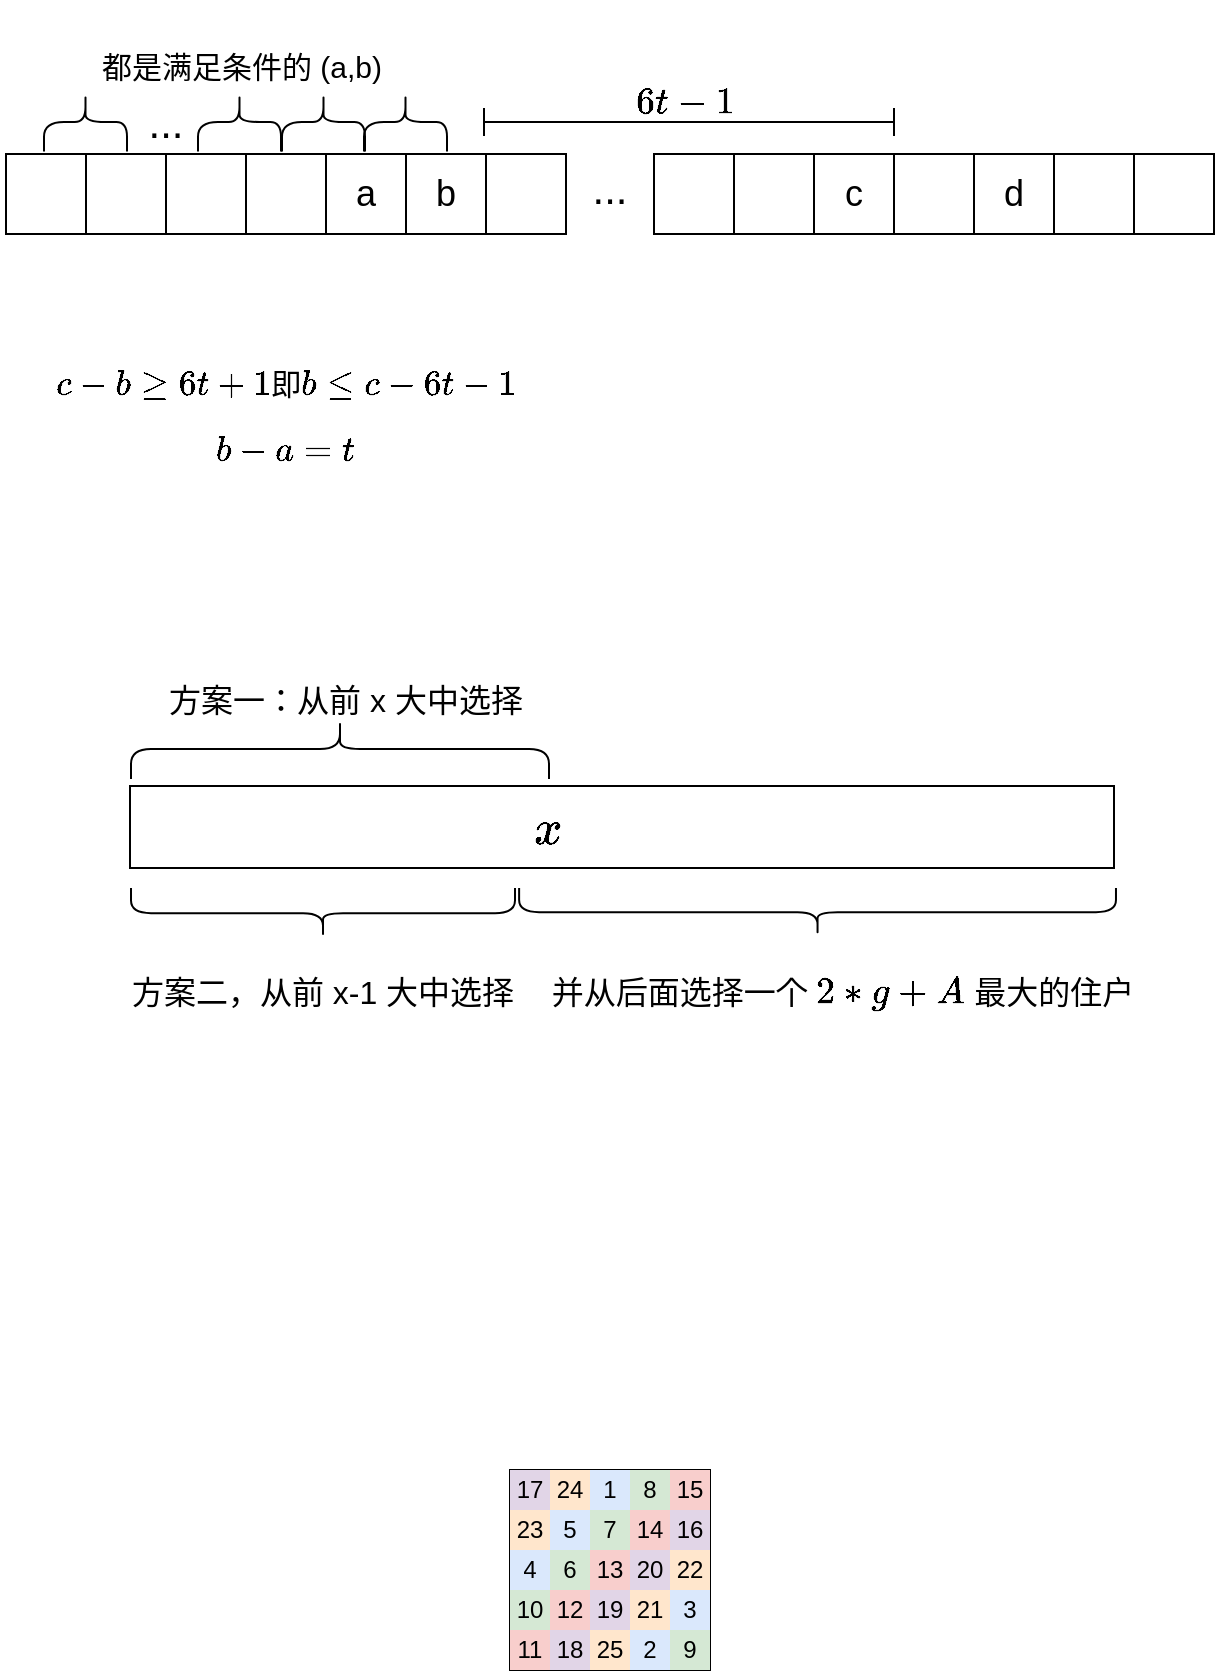 <mxfile version="14.9.6" type="github">
  <diagram id="7wmAHh5Crg0fRzVSTtKP" name="第 1 页">
    <mxGraphModel dx="300" dy="205" grid="0" gridSize="10" guides="1" tooltips="1" connect="1" arrows="1" fold="1" page="1" pageScale="1" pageWidth="827" pageHeight="1169" math="1" shadow="0">
      <root>
        <mxCell id="0" />
        <mxCell id="1" parent="0" />
        <mxCell id="nBGjb99ra6C8UpqbfUY1-1" value="" style="shape=table;html=1;whiteSpace=wrap;startSize=0;container=1;collapsible=0;childLayout=tableLayout;" parent="1" vertex="1">
          <mxGeometry x="49" y="240" width="280" height="40" as="geometry" />
        </mxCell>
        <mxCell id="nBGjb99ra6C8UpqbfUY1-2" value="" style="shape=partialRectangle;html=1;whiteSpace=wrap;collapsible=0;dropTarget=0;pointerEvents=0;fillColor=none;top=0;left=0;bottom=0;right=0;points=[[0,0.5],[1,0.5]];portConstraint=eastwest;" parent="nBGjb99ra6C8UpqbfUY1-1" vertex="1">
          <mxGeometry width="280" height="40" as="geometry" />
        </mxCell>
        <mxCell id="nBGjb99ra6C8UpqbfUY1-3" value="" style="shape=partialRectangle;html=1;whiteSpace=wrap;connectable=0;fillColor=none;top=0;left=0;bottom=0;right=0;overflow=hidden;pointerEvents=1;" parent="nBGjb99ra6C8UpqbfUY1-2" vertex="1">
          <mxGeometry width="40" height="40" as="geometry" />
        </mxCell>
        <mxCell id="nBGjb99ra6C8UpqbfUY1-4" value="" style="shape=partialRectangle;html=1;whiteSpace=wrap;connectable=0;fillColor=none;top=0;left=0;bottom=0;right=0;overflow=hidden;pointerEvents=1;" parent="nBGjb99ra6C8UpqbfUY1-2" vertex="1">
          <mxGeometry x="40" width="40" height="40" as="geometry" />
        </mxCell>
        <mxCell id="nBGjb99ra6C8UpqbfUY1-25" style="shape=partialRectangle;html=1;whiteSpace=wrap;connectable=0;fillColor=none;top=0;left=0;bottom=0;right=0;overflow=hidden;pointerEvents=1;" parent="nBGjb99ra6C8UpqbfUY1-2" vertex="1">
          <mxGeometry x="80" width="40" height="40" as="geometry" />
        </mxCell>
        <mxCell id="nBGjb99ra6C8UpqbfUY1-24" style="shape=partialRectangle;html=1;whiteSpace=wrap;connectable=0;fillColor=none;top=0;left=0;bottom=0;right=0;overflow=hidden;pointerEvents=1;" parent="nBGjb99ra6C8UpqbfUY1-2" vertex="1">
          <mxGeometry x="120" width="40" height="40" as="geometry" />
        </mxCell>
        <mxCell id="nBGjb99ra6C8UpqbfUY1-23" value="&lt;font style=&quot;font-size: 18px&quot;&gt;a&lt;/font&gt;" style="shape=partialRectangle;html=1;whiteSpace=wrap;connectable=0;fillColor=none;top=0;left=0;bottom=0;right=0;overflow=hidden;pointerEvents=1;" parent="nBGjb99ra6C8UpqbfUY1-2" vertex="1">
          <mxGeometry x="160" width="40" height="40" as="geometry" />
        </mxCell>
        <mxCell id="nBGjb99ra6C8UpqbfUY1-22" value="&lt;font style=&quot;font-size: 18px&quot;&gt;b&lt;/font&gt;" style="shape=partialRectangle;html=1;whiteSpace=wrap;connectable=0;fillColor=none;top=0;left=0;bottom=0;right=0;overflow=hidden;pointerEvents=1;" parent="nBGjb99ra6C8UpqbfUY1-2" vertex="1">
          <mxGeometry x="200" width="40" height="40" as="geometry" />
        </mxCell>
        <mxCell id="nBGjb99ra6C8UpqbfUY1-20" style="shape=partialRectangle;html=1;whiteSpace=wrap;connectable=0;fillColor=none;top=0;left=0;bottom=0;right=0;overflow=hidden;pointerEvents=1;" parent="nBGjb99ra6C8UpqbfUY1-2" vertex="1">
          <mxGeometry x="240" width="40" height="40" as="geometry" />
        </mxCell>
        <mxCell id="nBGjb99ra6C8UpqbfUY1-26" value="" style="shape=table;html=1;whiteSpace=wrap;startSize=0;container=1;collapsible=0;childLayout=tableLayout;" parent="1" vertex="1">
          <mxGeometry x="373" y="240" width="280" height="40" as="geometry" />
        </mxCell>
        <mxCell id="nBGjb99ra6C8UpqbfUY1-27" value="" style="shape=partialRectangle;html=1;whiteSpace=wrap;collapsible=0;dropTarget=0;pointerEvents=0;fillColor=none;top=0;left=0;bottom=0;right=0;points=[[0,0.5],[1,0.5]];portConstraint=eastwest;" parent="nBGjb99ra6C8UpqbfUY1-26" vertex="1">
          <mxGeometry width="280" height="40" as="geometry" />
        </mxCell>
        <mxCell id="nBGjb99ra6C8UpqbfUY1-28" value="" style="shape=partialRectangle;html=1;whiteSpace=wrap;connectable=0;fillColor=none;top=0;left=0;bottom=0;right=0;overflow=hidden;pointerEvents=1;" parent="nBGjb99ra6C8UpqbfUY1-27" vertex="1">
          <mxGeometry width="40" height="40" as="geometry" />
        </mxCell>
        <mxCell id="nBGjb99ra6C8UpqbfUY1-29" value="" style="shape=partialRectangle;html=1;whiteSpace=wrap;connectable=0;fillColor=none;top=0;left=0;bottom=0;right=0;overflow=hidden;pointerEvents=1;" parent="nBGjb99ra6C8UpqbfUY1-27" vertex="1">
          <mxGeometry x="40" width="40" height="40" as="geometry" />
        </mxCell>
        <mxCell id="nBGjb99ra6C8UpqbfUY1-30" value="&lt;font style=&quot;font-size: 18px&quot;&gt;c&lt;/font&gt;" style="shape=partialRectangle;html=1;whiteSpace=wrap;connectable=0;fillColor=none;top=0;left=0;bottom=0;right=0;overflow=hidden;pointerEvents=1;" parent="nBGjb99ra6C8UpqbfUY1-27" vertex="1">
          <mxGeometry x="80" width="40" height="40" as="geometry" />
        </mxCell>
        <mxCell id="nBGjb99ra6C8UpqbfUY1-31" style="shape=partialRectangle;html=1;whiteSpace=wrap;connectable=0;fillColor=none;top=0;left=0;bottom=0;right=0;overflow=hidden;pointerEvents=1;" parent="nBGjb99ra6C8UpqbfUY1-27" vertex="1">
          <mxGeometry x="120" width="40" height="40" as="geometry" />
        </mxCell>
        <mxCell id="nBGjb99ra6C8UpqbfUY1-32" value="&lt;font style=&quot;font-size: 18px&quot;&gt;d&lt;/font&gt;" style="shape=partialRectangle;html=1;whiteSpace=wrap;connectable=0;fillColor=none;top=0;left=0;bottom=0;right=0;overflow=hidden;pointerEvents=1;" parent="nBGjb99ra6C8UpqbfUY1-27" vertex="1">
          <mxGeometry x="160" width="40" height="40" as="geometry" />
        </mxCell>
        <mxCell id="nBGjb99ra6C8UpqbfUY1-33" style="shape=partialRectangle;html=1;whiteSpace=wrap;connectable=0;fillColor=none;top=0;left=0;bottom=0;right=0;overflow=hidden;pointerEvents=1;" parent="nBGjb99ra6C8UpqbfUY1-27" vertex="1">
          <mxGeometry x="200" width="40" height="40" as="geometry" />
        </mxCell>
        <mxCell id="nBGjb99ra6C8UpqbfUY1-34" style="shape=partialRectangle;html=1;whiteSpace=wrap;connectable=0;fillColor=none;top=0;left=0;bottom=0;right=0;overflow=hidden;pointerEvents=1;" parent="nBGjb99ra6C8UpqbfUY1-27" vertex="1">
          <mxGeometry x="240" width="40" height="40" as="geometry" />
        </mxCell>
        <mxCell id="nBGjb99ra6C8UpqbfUY1-36" value="..." style="text;html=1;strokeColor=none;fillColor=none;align=center;verticalAlign=middle;whiteSpace=wrap;rounded=0;fontSize=21;" parent="1" vertex="1">
          <mxGeometry x="331" y="247" width="40" height="20" as="geometry" />
        </mxCell>
        <mxCell id="nBGjb99ra6C8UpqbfUY1-41" value="" style="shape=crossbar;whiteSpace=wrap;html=1;rounded=1;fontSize=21;" parent="1" vertex="1">
          <mxGeometry x="288" y="217" width="205" height="14" as="geometry" />
        </mxCell>
        <mxCell id="nBGjb99ra6C8UpqbfUY1-43" value="&lt;font style=&quot;font-size: 16px&quot;&gt;$$6t-1$$&lt;/font&gt;" style="text;html=1;align=center;verticalAlign=middle;resizable=0;points=[];autosize=1;strokeColor=none;fontSize=21;" parent="1" vertex="1">
          <mxGeometry x="351" y="198" width="73" height="31" as="geometry" />
        </mxCell>
        <mxCell id="nBGjb99ra6C8UpqbfUY1-44" value="&lt;font style=&quot;font-size: 15px&quot;&gt;$$c-b \ge 6t+1即&amp;nbsp;b \le c - 6t -1$$ $$b-a = t$$&lt;br&gt;&lt;/font&gt;" style="text;html=1;strokeColor=none;fillColor=none;align=center;verticalAlign=middle;whiteSpace=wrap;rounded=0;fontSize=21;" parent="1" vertex="1">
          <mxGeometry x="56" y="343" width="266" height="81" as="geometry" />
        </mxCell>
        <mxCell id="nBGjb99ra6C8UpqbfUY1-47" value="" style="shape=curlyBracket;whiteSpace=wrap;html=1;rounded=1;flipH=1;fontSize=21;rotation=-90;size=0.5;" parent="1" vertex="1">
          <mxGeometry x="234" y="203.25" width="29.5" height="41.5" as="geometry" />
        </mxCell>
        <mxCell id="nBGjb99ra6C8UpqbfUY1-48" value="" style="shape=curlyBracket;whiteSpace=wrap;html=1;rounded=1;flipH=1;fontSize=21;rotation=-90;size=0.5;" parent="1" vertex="1">
          <mxGeometry x="193" y="203.25" width="29.5" height="41.5" as="geometry" />
        </mxCell>
        <mxCell id="nBGjb99ra6C8UpqbfUY1-49" value="" style="shape=curlyBracket;whiteSpace=wrap;html=1;rounded=1;flipH=1;fontSize=21;rotation=-90;size=0.5;" parent="1" vertex="1">
          <mxGeometry x="151" y="203.25" width="29.5" height="41.5" as="geometry" />
        </mxCell>
        <mxCell id="nBGjb99ra6C8UpqbfUY1-50" value="" style="shape=curlyBracket;whiteSpace=wrap;html=1;rounded=1;flipH=1;fontSize=21;rotation=-90;size=0.5;" parent="1" vertex="1">
          <mxGeometry x="74" y="203.25" width="29.5" height="41.5" as="geometry" />
        </mxCell>
        <mxCell id="nBGjb99ra6C8UpqbfUY1-51" value="..." style="text;html=1;strokeColor=none;fillColor=none;align=center;verticalAlign=middle;whiteSpace=wrap;rounded=0;fontSize=21;" parent="1" vertex="1">
          <mxGeometry x="109" y="214" width="40" height="20" as="geometry" />
        </mxCell>
        <mxCell id="nBGjb99ra6C8UpqbfUY1-52" value="&lt;font style=&quot;font-size: 15px&quot;&gt;都是满足条件的 (a,b)&lt;/font&gt;" style="text;html=1;strokeColor=none;fillColor=none;align=center;verticalAlign=middle;whiteSpace=wrap;rounded=0;fontSize=21;" parent="1" vertex="1">
          <mxGeometry x="46" y="163" width="242" height="62" as="geometry" />
        </mxCell>
        <mxCell id="DxIwn8pGG_8ZhiIsngrU-1" value="" style="rounded=0;whiteSpace=wrap;html=1;fontSize=21;" vertex="1" parent="1">
          <mxGeometry x="111" y="556" width="492" height="41" as="geometry" />
        </mxCell>
        <mxCell id="DxIwn8pGG_8ZhiIsngrU-2" value="$$x$$" style="text;html=1;strokeColor=none;fillColor=none;align=center;verticalAlign=middle;whiteSpace=wrap;rounded=0;fontSize=21;" vertex="1" parent="1">
          <mxGeometry x="300" y="566.5" width="40" height="20" as="geometry" />
        </mxCell>
        <mxCell id="DxIwn8pGG_8ZhiIsngrU-3" value="" style="shape=curlyBracket;whiteSpace=wrap;html=1;rounded=1;flipH=1;fontSize=21;rotation=-90;" vertex="1" parent="1">
          <mxGeometry x="201" y="433" width="30" height="209" as="geometry" />
        </mxCell>
        <mxCell id="DxIwn8pGG_8ZhiIsngrU-6" value="&lt;font style=&quot;font-size: 16px&quot;&gt;方案一：从前 x 大中选择&lt;/font&gt;" style="text;html=1;strokeColor=none;fillColor=none;align=center;verticalAlign=middle;whiteSpace=wrap;rounded=0;fontSize=21;" vertex="1" parent="1">
          <mxGeometry x="49" y="501" width="340" height="20" as="geometry" />
        </mxCell>
        <mxCell id="DxIwn8pGG_8ZhiIsngrU-7" value="" style="shape=curlyBracket;whiteSpace=wrap;html=1;rounded=1;fontSize=21;rotation=-90;size=0.5;" vertex="1" parent="1">
          <mxGeometry x="194.94" y="523.57" width="25.13" height="192" as="geometry" />
        </mxCell>
        <mxCell id="DxIwn8pGG_8ZhiIsngrU-9" value="&lt;font style=&quot;font-size: 16px&quot;&gt;方案二，从前 x-1 大中选择&lt;/font&gt;" style="text;html=1;strokeColor=none;fillColor=none;align=center;verticalAlign=middle;whiteSpace=wrap;rounded=0;fontSize=21;" vertex="1" parent="1">
          <mxGeometry x="49.0" y="645" width="317.49" height="23" as="geometry" />
        </mxCell>
        <mxCell id="DxIwn8pGG_8ZhiIsngrU-10" value="" style="shape=curlyBracket;whiteSpace=wrap;html=1;rounded=1;fontSize=21;rotation=-90;size=0.5;" vertex="1" parent="1">
          <mxGeometry x="442.71" y="469.86" width="24.13" height="298.43" as="geometry" />
        </mxCell>
        <mxCell id="DxIwn8pGG_8ZhiIsngrU-11" value="&lt;font style=&quot;font-size: 16px&quot;&gt;并从后面选择一个 \(2*g + A\) 最大的住户&lt;/font&gt;" style="text;html=1;strokeColor=none;fillColor=none;align=center;verticalAlign=middle;whiteSpace=wrap;rounded=0;fontSize=21;" vertex="1" parent="1">
          <mxGeometry x="309" y="645" width="317.49" height="23" as="geometry" />
        </mxCell>
        <mxCell id="DxIwn8pGG_8ZhiIsngrU-12" value="" style="shape=table;html=1;whiteSpace=wrap;startSize=0;container=1;collapsible=0;childLayout=tableLayout;fontSize=21;" vertex="1" parent="1">
          <mxGeometry x="301" y="898" width="100" height="100" as="geometry" />
        </mxCell>
        <mxCell id="DxIwn8pGG_8ZhiIsngrU-13" value="" style="shape=partialRectangle;html=1;whiteSpace=wrap;collapsible=0;dropTarget=0;pointerEvents=0;fillColor=none;top=0;left=0;bottom=0;right=0;points=[[0,0.5],[1,0.5]];portConstraint=eastwest;" vertex="1" parent="DxIwn8pGG_8ZhiIsngrU-12">
          <mxGeometry width="100" height="20" as="geometry" />
        </mxCell>
        <mxCell id="DxIwn8pGG_8ZhiIsngrU-14" value="17" style="shape=partialRectangle;html=1;whiteSpace=wrap;connectable=0;fillColor=#e1d5e7;top=0;left=0;bottom=0;right=0;overflow=hidden;pointerEvents=1;strokeColor=#9673a6;" vertex="1" parent="DxIwn8pGG_8ZhiIsngrU-13">
          <mxGeometry width="20" height="20" as="geometry" />
        </mxCell>
        <mxCell id="DxIwn8pGG_8ZhiIsngrU-15" value="24&lt;br&gt;" style="shape=partialRectangle;html=1;whiteSpace=wrap;connectable=0;fillColor=#ffe6cc;top=0;left=0;bottom=0;right=0;overflow=hidden;pointerEvents=1;strokeColor=#d79b00;" vertex="1" parent="DxIwn8pGG_8ZhiIsngrU-13">
          <mxGeometry x="20" width="20" height="20" as="geometry" />
        </mxCell>
        <mxCell id="DxIwn8pGG_8ZhiIsngrU-16" value="1" style="shape=partialRectangle;html=1;whiteSpace=wrap;connectable=0;fillColor=#dae8fc;top=0;left=0;bottom=0;right=0;overflow=hidden;pointerEvents=1;strokeColor=#6c8ebf;" vertex="1" parent="DxIwn8pGG_8ZhiIsngrU-13">
          <mxGeometry x="40" width="20" height="20" as="geometry" />
        </mxCell>
        <mxCell id="DxIwn8pGG_8ZhiIsngrU-25" value="8" style="shape=partialRectangle;html=1;whiteSpace=wrap;connectable=0;fillColor=#d5e8d4;top=0;left=0;bottom=0;right=0;overflow=hidden;pointerEvents=1;strokeColor=#82b366;" vertex="1" parent="DxIwn8pGG_8ZhiIsngrU-13">
          <mxGeometry x="60" width="20" height="20" as="geometry" />
        </mxCell>
        <mxCell id="DxIwn8pGG_8ZhiIsngrU-28" value="15" style="shape=partialRectangle;html=1;whiteSpace=wrap;connectable=0;fillColor=#f8cecc;top=0;left=0;bottom=0;right=0;overflow=hidden;pointerEvents=1;strokeColor=#b85450;" vertex="1" parent="DxIwn8pGG_8ZhiIsngrU-13">
          <mxGeometry x="80" width="20" height="20" as="geometry" />
        </mxCell>
        <mxCell id="DxIwn8pGG_8ZhiIsngrU-17" value="" style="shape=partialRectangle;html=1;whiteSpace=wrap;collapsible=0;dropTarget=0;pointerEvents=0;fillColor=none;top=0;left=0;bottom=0;right=0;points=[[0,0.5],[1,0.5]];portConstraint=eastwest;" vertex="1" parent="DxIwn8pGG_8ZhiIsngrU-12">
          <mxGeometry y="20" width="100" height="20" as="geometry" />
        </mxCell>
        <mxCell id="DxIwn8pGG_8ZhiIsngrU-18" value="23" style="shape=partialRectangle;html=1;whiteSpace=wrap;connectable=0;fillColor=#ffe6cc;top=0;left=0;bottom=0;right=0;overflow=hidden;pointerEvents=1;strokeColor=#d79b00;" vertex="1" parent="DxIwn8pGG_8ZhiIsngrU-17">
          <mxGeometry width="20" height="20" as="geometry" />
        </mxCell>
        <mxCell id="DxIwn8pGG_8ZhiIsngrU-19" value="5" style="shape=partialRectangle;html=1;whiteSpace=wrap;connectable=0;fillColor=#dae8fc;top=0;left=0;bottom=0;right=0;overflow=hidden;pointerEvents=1;strokeColor=#6c8ebf;" vertex="1" parent="DxIwn8pGG_8ZhiIsngrU-17">
          <mxGeometry x="20" width="20" height="20" as="geometry" />
        </mxCell>
        <mxCell id="DxIwn8pGG_8ZhiIsngrU-20" value="7" style="shape=partialRectangle;html=1;whiteSpace=wrap;connectable=0;fillColor=#d5e8d4;top=0;left=0;bottom=0;right=0;overflow=hidden;pointerEvents=1;strokeColor=#82b366;" vertex="1" parent="DxIwn8pGG_8ZhiIsngrU-17">
          <mxGeometry x="40" width="20" height="20" as="geometry" />
        </mxCell>
        <mxCell id="DxIwn8pGG_8ZhiIsngrU-26" value="14" style="shape=partialRectangle;html=1;whiteSpace=wrap;connectable=0;fillColor=#f8cecc;top=0;left=0;bottom=0;right=0;overflow=hidden;pointerEvents=1;strokeColor=#b85450;" vertex="1" parent="DxIwn8pGG_8ZhiIsngrU-17">
          <mxGeometry x="60" width="20" height="20" as="geometry" />
        </mxCell>
        <mxCell id="DxIwn8pGG_8ZhiIsngrU-29" value="16" style="shape=partialRectangle;html=1;whiteSpace=wrap;connectable=0;fillColor=#e1d5e7;top=0;left=0;bottom=0;right=0;overflow=hidden;pointerEvents=1;strokeColor=#9673a6;" vertex="1" parent="DxIwn8pGG_8ZhiIsngrU-17">
          <mxGeometry x="80" width="20" height="20" as="geometry" />
        </mxCell>
        <mxCell id="DxIwn8pGG_8ZhiIsngrU-21" value="" style="shape=partialRectangle;html=1;whiteSpace=wrap;collapsible=0;dropTarget=0;pointerEvents=0;fillColor=none;top=0;left=0;bottom=0;right=0;points=[[0,0.5],[1,0.5]];portConstraint=eastwest;" vertex="1" parent="DxIwn8pGG_8ZhiIsngrU-12">
          <mxGeometry y="40" width="100" height="20" as="geometry" />
        </mxCell>
        <mxCell id="DxIwn8pGG_8ZhiIsngrU-22" value="4" style="shape=partialRectangle;html=1;whiteSpace=wrap;connectable=0;fillColor=#dae8fc;top=0;left=0;bottom=0;right=0;overflow=hidden;pointerEvents=1;strokeColor=#6c8ebf;" vertex="1" parent="DxIwn8pGG_8ZhiIsngrU-21">
          <mxGeometry width="20" height="20" as="geometry" />
        </mxCell>
        <mxCell id="DxIwn8pGG_8ZhiIsngrU-23" value="6" style="shape=partialRectangle;html=1;whiteSpace=wrap;connectable=0;fillColor=#d5e8d4;top=0;left=0;bottom=0;right=0;overflow=hidden;pointerEvents=1;strokeColor=#82b366;" vertex="1" parent="DxIwn8pGG_8ZhiIsngrU-21">
          <mxGeometry x="20" width="20" height="20" as="geometry" />
        </mxCell>
        <mxCell id="DxIwn8pGG_8ZhiIsngrU-24" value="13" style="shape=partialRectangle;html=1;whiteSpace=wrap;connectable=0;fillColor=#f8cecc;top=0;left=0;bottom=0;right=0;overflow=hidden;pointerEvents=1;strokeColor=#b85450;" vertex="1" parent="DxIwn8pGG_8ZhiIsngrU-21">
          <mxGeometry x="40" width="20" height="20" as="geometry" />
        </mxCell>
        <mxCell id="DxIwn8pGG_8ZhiIsngrU-27" value="20" style="shape=partialRectangle;html=1;whiteSpace=wrap;connectable=0;fillColor=#e1d5e7;top=0;left=0;bottom=0;right=0;overflow=hidden;pointerEvents=1;strokeColor=#9673a6;" vertex="1" parent="DxIwn8pGG_8ZhiIsngrU-21">
          <mxGeometry x="60" width="20" height="20" as="geometry" />
        </mxCell>
        <mxCell id="DxIwn8pGG_8ZhiIsngrU-30" value="22" style="shape=partialRectangle;html=1;whiteSpace=wrap;connectable=0;fillColor=#ffe6cc;top=0;left=0;bottom=0;right=0;overflow=hidden;pointerEvents=1;strokeColor=#d79b00;" vertex="1" parent="DxIwn8pGG_8ZhiIsngrU-21">
          <mxGeometry x="80" width="20" height="20" as="geometry" />
        </mxCell>
        <mxCell id="DxIwn8pGG_8ZhiIsngrU-37" style="shape=partialRectangle;html=1;whiteSpace=wrap;collapsible=0;dropTarget=0;pointerEvents=0;fillColor=none;top=0;left=0;bottom=0;right=0;points=[[0,0.5],[1,0.5]];portConstraint=eastwest;" vertex="1" parent="DxIwn8pGG_8ZhiIsngrU-12">
          <mxGeometry y="60" width="100" height="20" as="geometry" />
        </mxCell>
        <mxCell id="DxIwn8pGG_8ZhiIsngrU-38" value="10" style="shape=partialRectangle;html=1;whiteSpace=wrap;connectable=0;fillColor=#d5e8d4;top=0;left=0;bottom=0;right=0;overflow=hidden;pointerEvents=1;strokeColor=#82b366;" vertex="1" parent="DxIwn8pGG_8ZhiIsngrU-37">
          <mxGeometry width="20" height="20" as="geometry" />
        </mxCell>
        <mxCell id="DxIwn8pGG_8ZhiIsngrU-39" value="12" style="shape=partialRectangle;html=1;whiteSpace=wrap;connectable=0;fillColor=#f8cecc;top=0;left=0;bottom=0;right=0;overflow=hidden;pointerEvents=1;strokeColor=#b85450;" vertex="1" parent="DxIwn8pGG_8ZhiIsngrU-37">
          <mxGeometry x="20" width="20" height="20" as="geometry" />
        </mxCell>
        <mxCell id="DxIwn8pGG_8ZhiIsngrU-40" value="19" style="shape=partialRectangle;html=1;whiteSpace=wrap;connectable=0;fillColor=#e1d5e7;top=0;left=0;bottom=0;right=0;overflow=hidden;pointerEvents=1;strokeColor=#9673a6;" vertex="1" parent="DxIwn8pGG_8ZhiIsngrU-37">
          <mxGeometry x="40" width="20" height="20" as="geometry" />
        </mxCell>
        <mxCell id="DxIwn8pGG_8ZhiIsngrU-41" value="21" style="shape=partialRectangle;html=1;whiteSpace=wrap;connectable=0;fillColor=#ffe6cc;top=0;left=0;bottom=0;right=0;overflow=hidden;pointerEvents=1;strokeColor=#d79b00;" vertex="1" parent="DxIwn8pGG_8ZhiIsngrU-37">
          <mxGeometry x="60" width="20" height="20" as="geometry" />
        </mxCell>
        <mxCell id="DxIwn8pGG_8ZhiIsngrU-42" value="3" style="shape=partialRectangle;html=1;whiteSpace=wrap;connectable=0;fillColor=#dae8fc;top=0;left=0;bottom=0;right=0;overflow=hidden;pointerEvents=1;strokeColor=#6c8ebf;" vertex="1" parent="DxIwn8pGG_8ZhiIsngrU-37">
          <mxGeometry x="80" width="20" height="20" as="geometry" />
        </mxCell>
        <mxCell id="DxIwn8pGG_8ZhiIsngrU-31" style="shape=partialRectangle;html=1;whiteSpace=wrap;collapsible=0;dropTarget=0;pointerEvents=0;fillColor=none;top=0;left=0;bottom=0;right=0;points=[[0,0.5],[1,0.5]];portConstraint=eastwest;" vertex="1" parent="DxIwn8pGG_8ZhiIsngrU-12">
          <mxGeometry y="80" width="100" height="20" as="geometry" />
        </mxCell>
        <mxCell id="DxIwn8pGG_8ZhiIsngrU-32" value="11" style="shape=partialRectangle;html=1;whiteSpace=wrap;connectable=0;fillColor=#f8cecc;top=0;left=0;bottom=0;right=0;overflow=hidden;pointerEvents=1;strokeColor=#b85450;" vertex="1" parent="DxIwn8pGG_8ZhiIsngrU-31">
          <mxGeometry width="20" height="20" as="geometry" />
        </mxCell>
        <mxCell id="DxIwn8pGG_8ZhiIsngrU-33" value="18" style="shape=partialRectangle;html=1;whiteSpace=wrap;connectable=0;fillColor=#e1d5e7;top=0;left=0;bottom=0;right=0;overflow=hidden;pointerEvents=1;strokeColor=#9673a6;" vertex="1" parent="DxIwn8pGG_8ZhiIsngrU-31">
          <mxGeometry x="20" width="20" height="20" as="geometry" />
        </mxCell>
        <mxCell id="DxIwn8pGG_8ZhiIsngrU-34" value="25" style="shape=partialRectangle;html=1;whiteSpace=wrap;connectable=0;fillColor=#ffe6cc;top=0;left=0;bottom=0;right=0;overflow=hidden;pointerEvents=1;strokeColor=#d79b00;" vertex="1" parent="DxIwn8pGG_8ZhiIsngrU-31">
          <mxGeometry x="40" width="20" height="20" as="geometry" />
        </mxCell>
        <mxCell id="DxIwn8pGG_8ZhiIsngrU-35" value="2" style="shape=partialRectangle;html=1;whiteSpace=wrap;connectable=0;fillColor=#dae8fc;top=0;left=0;bottom=0;right=0;overflow=hidden;pointerEvents=1;strokeColor=#6c8ebf;" vertex="1" parent="DxIwn8pGG_8ZhiIsngrU-31">
          <mxGeometry x="60" width="20" height="20" as="geometry" />
        </mxCell>
        <mxCell id="DxIwn8pGG_8ZhiIsngrU-36" value="9" style="shape=partialRectangle;html=1;whiteSpace=wrap;connectable=0;fillColor=#d5e8d4;top=0;left=0;bottom=0;right=0;overflow=hidden;pointerEvents=1;strokeColor=#82b366;" vertex="1" parent="DxIwn8pGG_8ZhiIsngrU-31">
          <mxGeometry x="80" width="20" height="20" as="geometry" />
        </mxCell>
      </root>
    </mxGraphModel>
  </diagram>
</mxfile>

